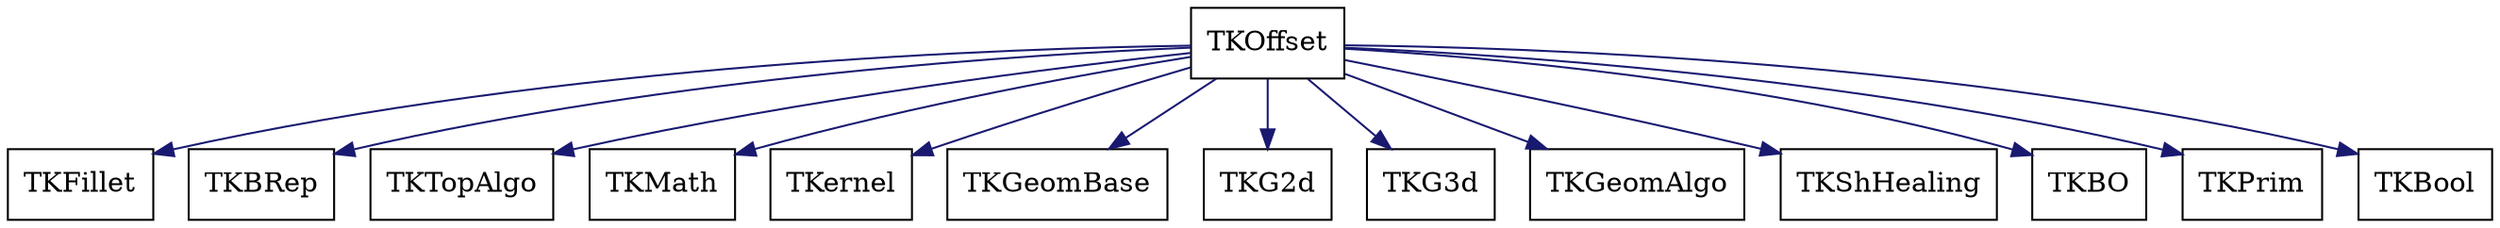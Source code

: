 digraph schema_TKOffset
{
	TKOffset [ URL = "toolkit_tkoffset.html", shape = box ]
	TKFillet [ URL = "toolkit_tkfillet.html" , shape = box ]
	TKOffset -> TKFillet [ color = "midnightblue", style = "solid" ]
	TKBRep [ URL = "toolkit_tkbrep.html" , shape = box ]
	TKOffset -> TKBRep [ color = "midnightblue", style = "solid" ]
	TKTopAlgo [ URL = "toolkit_tktopalgo.html" , shape = box ]
	TKOffset -> TKTopAlgo [ color = "midnightblue", style = "solid" ]
	TKMath [ URL = "toolkit_tkmath.html" , shape = box ]
	TKOffset -> TKMath [ color = "midnightblue", style = "solid" ]
	TKernel [ URL = "toolkit_tkernel.html" , shape = box ]
	TKOffset -> TKernel [ color = "midnightblue", style = "solid" ]
	TKGeomBase [ URL = "toolkit_tkgeombase.html" , shape = box ]
	TKOffset -> TKGeomBase [ color = "midnightblue", style = "solid" ]
	TKG2d [ URL = "toolkit_tkg2d.html" , shape = box ]
	TKOffset -> TKG2d [ color = "midnightblue", style = "solid" ]
	TKG3d [ URL = "toolkit_tkg3d.html" , shape = box ]
	TKOffset -> TKG3d [ color = "midnightblue", style = "solid" ]
	TKGeomAlgo [ URL = "toolkit_tkgeomalgo.html" , shape = box ]
	TKOffset -> TKGeomAlgo [ color = "midnightblue", style = "solid" ]
	TKShHealing [ URL = "toolkit_tkshhealing.html" , shape = box ]
	TKOffset -> TKShHealing [ color = "midnightblue", style = "solid" ]
	TKBO [ URL = "toolkit_tkbo.html" , shape = box ]
	TKOffset -> TKBO [ color = "midnightblue", style = "solid" ]
	TKPrim [ URL = "toolkit_tkprim.html" , shape = box ]
	TKOffset -> TKPrim [ color = "midnightblue", style = "solid" ]
	TKBool [ URL = "toolkit_tkbool.html" , shape = box ]
	TKOffset -> TKBool [ color = "midnightblue", style = "solid" ]
	aspect = 1
}
